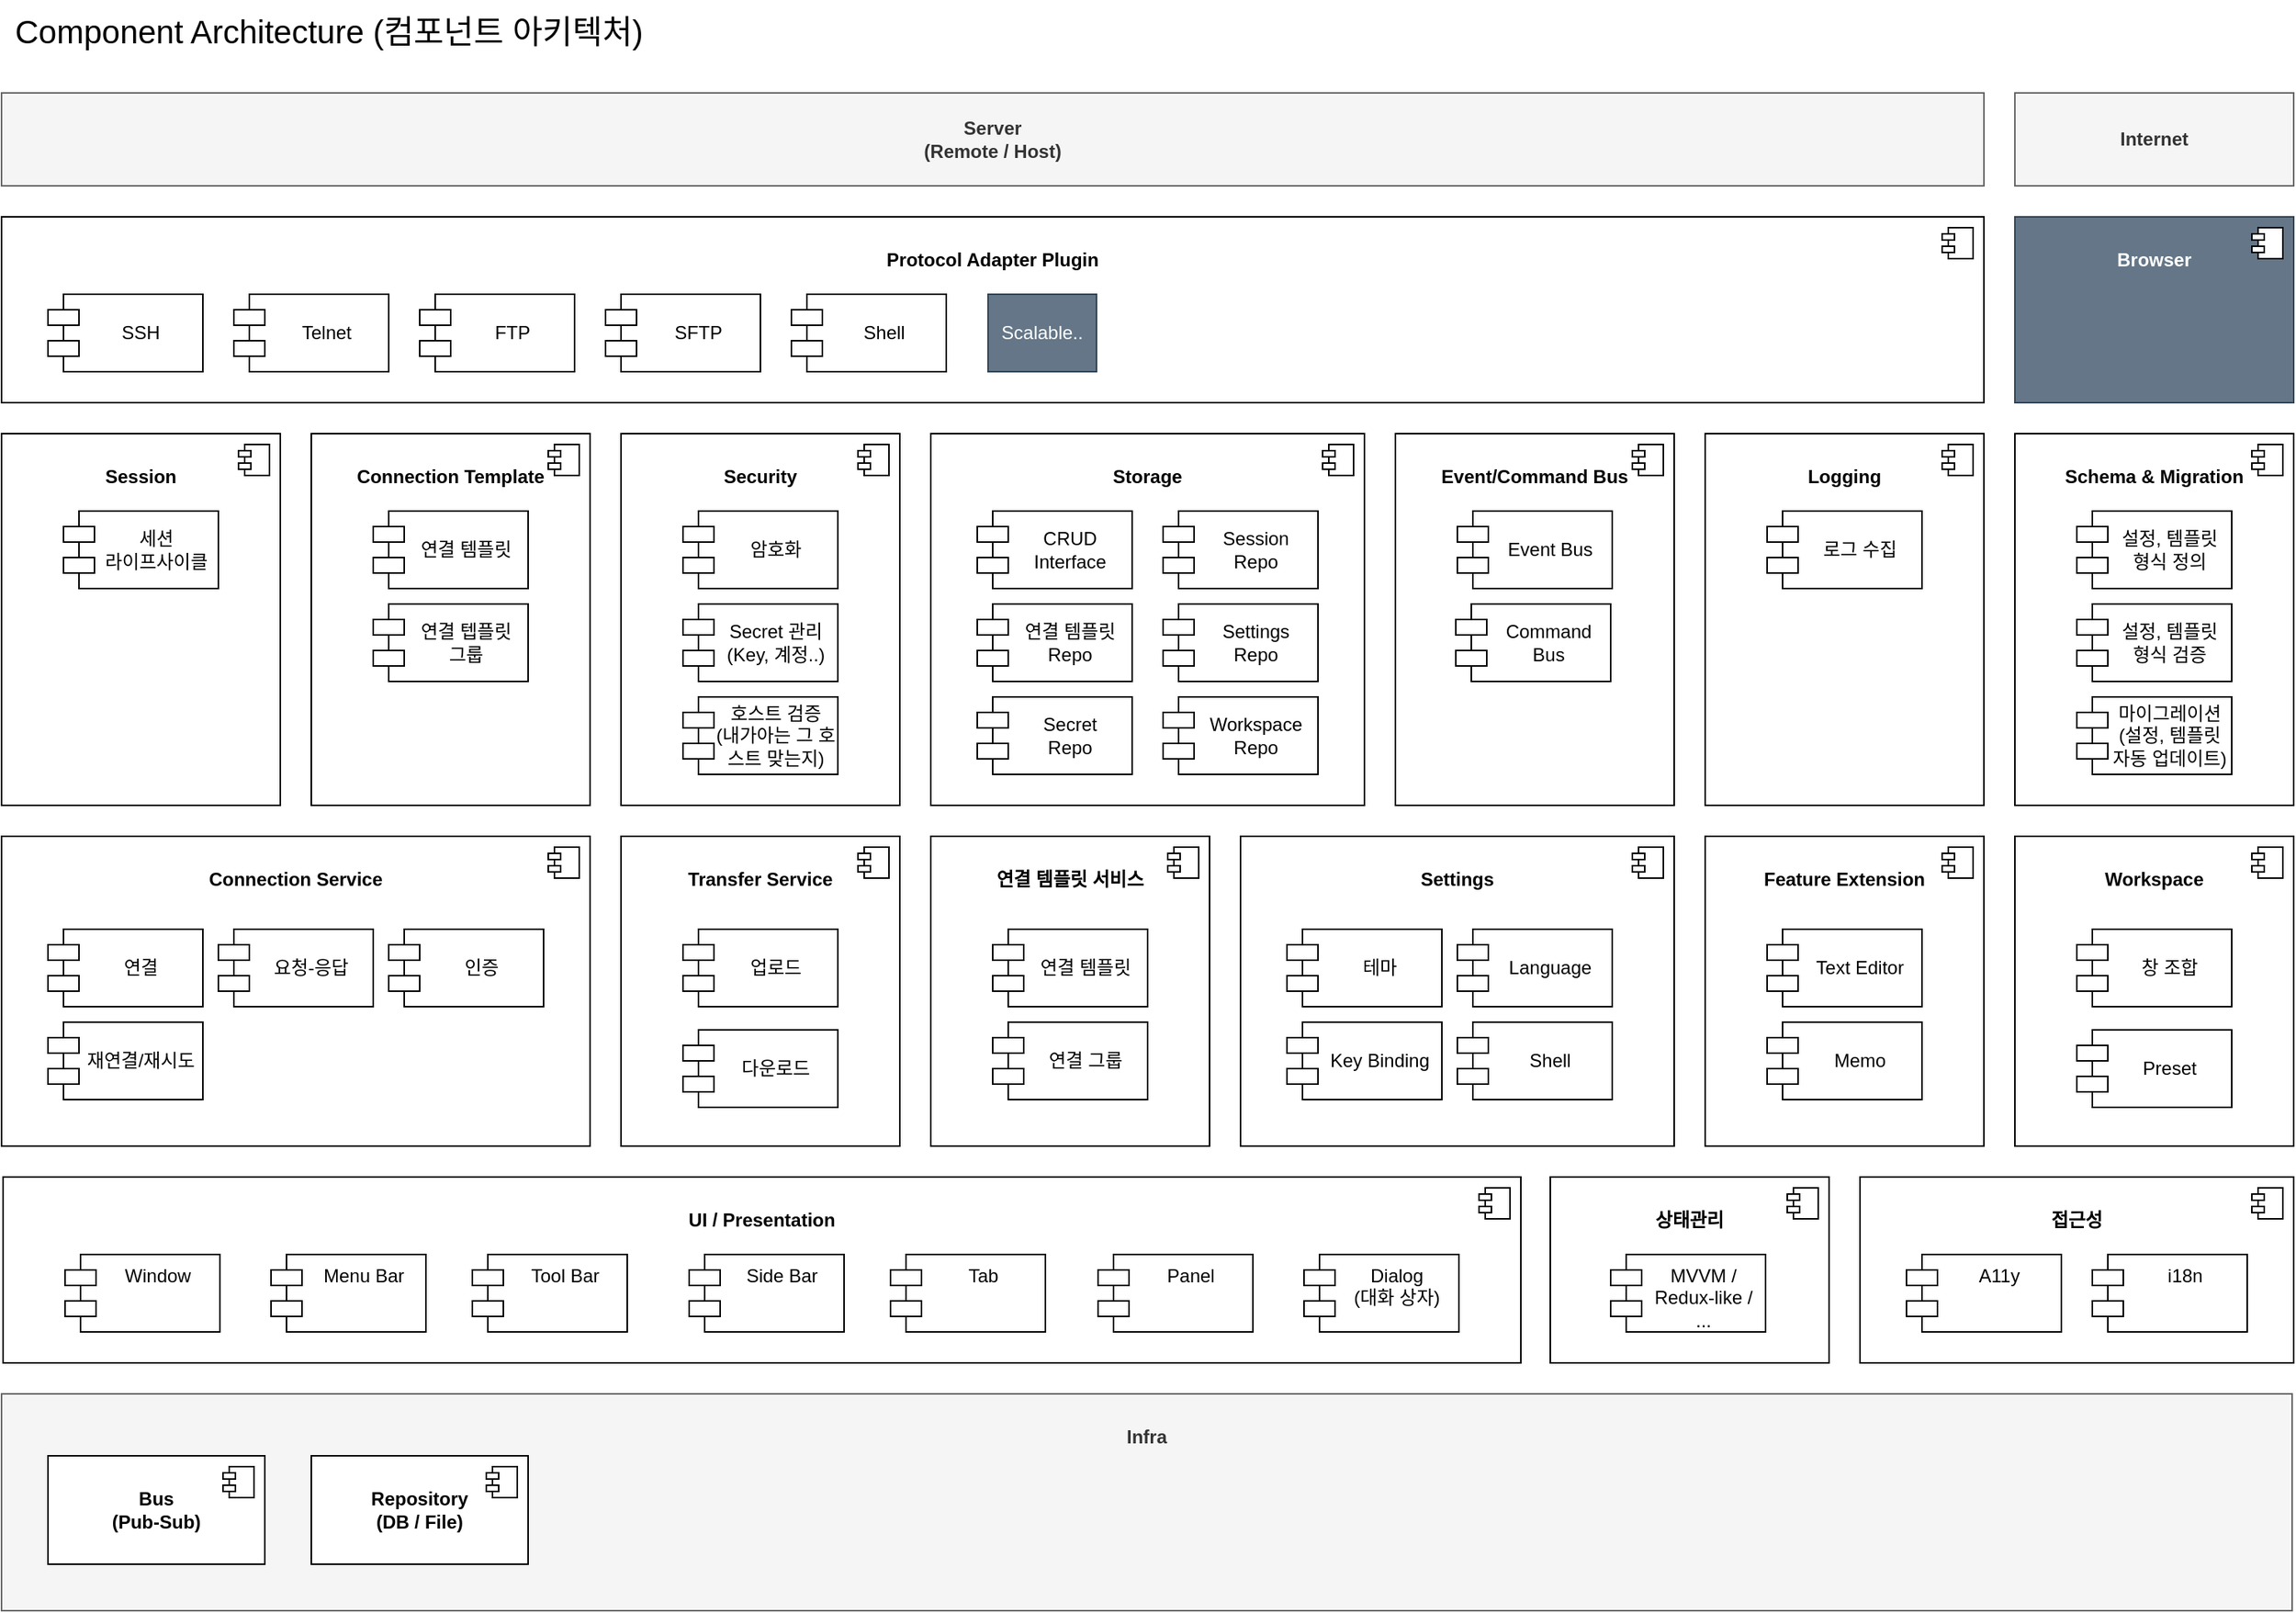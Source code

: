 <mxfile version="28.0.4">
  <diagram name="Components" id="MQLZklIZZMq7llc1gagY">
    <mxGraphModel dx="1502" dy="1112" grid="1" gridSize="10" guides="1" tooltips="1" connect="1" arrows="1" fold="1" page="1" pageScale="1" pageWidth="827" pageHeight="1169" math="0" shadow="0">
      <root>
        <mxCell id="0" />
        <mxCell id="1" parent="0" />
        <mxCell id="J1sC5kWRdP0H1oGyTM4w-25" value="&lt;div&gt;&lt;b&gt;&lt;br&gt;&lt;/b&gt;&lt;/div&gt;&lt;b&gt;Workspace&lt;/b&gt;" style="html=1;dropTarget=0;whiteSpace=wrap;verticalAlign=top;" parent="1" vertex="1">
          <mxGeometry x="1420" y="580" width="180" height="200" as="geometry" />
        </mxCell>
        <mxCell id="J1sC5kWRdP0H1oGyTM4w-26" value="" style="shape=module;jettyWidth=8;jettyHeight=4;" parent="J1sC5kWRdP0H1oGyTM4w-25" vertex="1">
          <mxGeometry x="1" width="20" height="20" relative="1" as="geometry">
            <mxPoint x="-27" y="7" as="offset" />
          </mxGeometry>
        </mxCell>
        <mxCell id="J1sC5kWRdP0H1oGyTM4w-7" value="&lt;div&gt;&lt;b&gt;&lt;br&gt;&lt;/b&gt;&lt;/div&gt;&lt;b&gt;Security&lt;/b&gt;" style="html=1;dropTarget=0;whiteSpace=wrap;verticalAlign=top;" parent="1" vertex="1">
          <mxGeometry x="520" y="320" width="180" height="240" as="geometry" />
        </mxCell>
        <mxCell id="J1sC5kWRdP0H1oGyTM4w-8" value="" style="shape=module;jettyWidth=8;jettyHeight=4;" parent="J1sC5kWRdP0H1oGyTM4w-7" vertex="1">
          <mxGeometry x="1" width="20" height="20" relative="1" as="geometry">
            <mxPoint x="-27" y="7" as="offset" />
          </mxGeometry>
        </mxCell>
        <mxCell id="OZHKn-iiB0ZqxL3_NoeR-4" value="&lt;div&gt;&lt;b&gt;&lt;br&gt;&lt;/b&gt;&lt;/div&gt;&lt;b&gt;Connection Template&lt;/b&gt;" style="html=1;dropTarget=0;whiteSpace=wrap;verticalAlign=top;" parent="1" vertex="1">
          <mxGeometry x="320" y="320" width="180" height="240" as="geometry" />
        </mxCell>
        <mxCell id="OZHKn-iiB0ZqxL3_NoeR-5" value="" style="shape=module;jettyWidth=8;jettyHeight=4;" parent="OZHKn-iiB0ZqxL3_NoeR-4" vertex="1">
          <mxGeometry x="1" width="20" height="20" relative="1" as="geometry">
            <mxPoint x="-27" y="7" as="offset" />
          </mxGeometry>
        </mxCell>
        <mxCell id="9NNrpIZ2RM2DyVKkmO5t-5" value="&lt;div&gt;&lt;b&gt;&lt;br&gt;&lt;/b&gt;&lt;/div&gt;&lt;b&gt;Protocol Adapter Plugin&lt;/b&gt;" style="html=1;dropTarget=0;whiteSpace=wrap;verticalAlign=top;" parent="1" vertex="1">
          <mxGeometry x="120" y="180" width="1280" height="120" as="geometry" />
        </mxCell>
        <mxCell id="9NNrpIZ2RM2DyVKkmO5t-6" value="" style="shape=module;jettyWidth=8;jettyHeight=4;" parent="9NNrpIZ2RM2DyVKkmO5t-5" vertex="1">
          <mxGeometry x="1" width="20" height="20" relative="1" as="geometry">
            <mxPoint x="-27" y="7" as="offset" />
          </mxGeometry>
        </mxCell>
        <mxCell id="9NNrpIZ2RM2DyVKkmO5t-7" value="&lt;b&gt;Server&lt;/b&gt;&lt;div&gt;&lt;b&gt;(Remote / Host)&lt;/b&gt;&lt;/div&gt;" style="rounded=0;whiteSpace=wrap;html=1;fillColor=#f5f5f5;fontColor=#333333;strokeColor=#666666;" parent="1" vertex="1">
          <mxGeometry x="120" y="100" width="1280" height="60" as="geometry" />
        </mxCell>
        <mxCell id="9NNrpIZ2RM2DyVKkmO5t-10" value="&lt;div&gt;&lt;b&gt;&lt;br&gt;&lt;/b&gt;&lt;/div&gt;&lt;b&gt;UI / Presentation&lt;/b&gt;" style="html=1;dropTarget=0;whiteSpace=wrap;verticalAlign=top;" parent="1" vertex="1">
          <mxGeometry x="121" y="800" width="980" height="120" as="geometry" />
        </mxCell>
        <mxCell id="9NNrpIZ2RM2DyVKkmO5t-11" value="" style="shape=module;jettyWidth=8;jettyHeight=4;" parent="9NNrpIZ2RM2DyVKkmO5t-10" vertex="1">
          <mxGeometry x="1" width="20" height="20" relative="1" as="geometry">
            <mxPoint x="-27" y="7" as="offset" />
          </mxGeometry>
        </mxCell>
        <mxCell id="9NNrpIZ2RM2DyVKkmO5t-13" value="Tab" style="shape=module;align=left;spacingLeft=20;align=center;verticalAlign=top;whiteSpace=wrap;html=1;" parent="1" vertex="1">
          <mxGeometry x="694" y="850" width="100" height="50" as="geometry" />
        </mxCell>
        <mxCell id="9NNrpIZ2RM2DyVKkmO5t-14" value="&lt;div&gt;&lt;b&gt;&lt;br&gt;&lt;/b&gt;&lt;/div&gt;&lt;b&gt;Storage&lt;/b&gt;" style="html=1;dropTarget=0;whiteSpace=wrap;verticalAlign=top;" parent="1" vertex="1">
          <mxGeometry x="720" y="320" width="280" height="240" as="geometry" />
        </mxCell>
        <mxCell id="9NNrpIZ2RM2DyVKkmO5t-15" value="" style="shape=module;jettyWidth=8;jettyHeight=4;" parent="9NNrpIZ2RM2DyVKkmO5t-14" vertex="1">
          <mxGeometry x="1" width="20" height="20" relative="1" as="geometry">
            <mxPoint x="-27" y="7" as="offset" />
          </mxGeometry>
        </mxCell>
        <mxCell id="9NNrpIZ2RM2DyVKkmO5t-19" value="SSH" style="shape=module;align=center;spacingLeft=20;align=center;verticalAlign=middle;whiteSpace=wrap;html=1;" parent="1" vertex="1">
          <mxGeometry x="150" y="230" width="100" height="50" as="geometry" />
        </mxCell>
        <mxCell id="9NNrpIZ2RM2DyVKkmO5t-20" value="FTP" style="shape=module;align=center;spacingLeft=20;align=center;verticalAlign=middle;whiteSpace=wrap;html=1;" parent="1" vertex="1">
          <mxGeometry x="390" y="230" width="100" height="50" as="geometry" />
        </mxCell>
        <mxCell id="9NNrpIZ2RM2DyVKkmO5t-21" value="Telnet" style="shape=module;align=center;spacingLeft=20;align=center;verticalAlign=middle;whiteSpace=wrap;html=1;" parent="1" vertex="1">
          <mxGeometry x="270" y="230" width="100" height="50" as="geometry" />
        </mxCell>
        <mxCell id="9NNrpIZ2RM2DyVKkmO5t-22" value="SFTP" style="shape=module;align=center;spacingLeft=20;align=center;verticalAlign=middle;whiteSpace=wrap;html=1;" parent="1" vertex="1">
          <mxGeometry x="510" y="230" width="100" height="50" as="geometry" />
        </mxCell>
        <mxCell id="9NNrpIZ2RM2DyVKkmO5t-23" value="Scalable.." style="rounded=0;whiteSpace=wrap;html=1;fillColor=#647687;strokeColor=#314354;fontColor=#ffffff;" parent="1" vertex="1">
          <mxGeometry x="757" y="230" width="70" height="50" as="geometry" />
        </mxCell>
        <mxCell id="9NNrpIZ2RM2DyVKkmO5t-24" value="&lt;div&gt;&lt;b&gt;&lt;br&gt;&lt;/b&gt;&lt;/div&gt;&lt;b&gt;Settings&lt;br&gt;&lt;/b&gt;" style="html=1;dropTarget=0;whiteSpace=wrap;verticalAlign=top;" parent="1" vertex="1">
          <mxGeometry x="920" y="580" width="280" height="200" as="geometry" />
        </mxCell>
        <mxCell id="9NNrpIZ2RM2DyVKkmO5t-25" value="" style="shape=module;jettyWidth=8;jettyHeight=4;" parent="9NNrpIZ2RM2DyVKkmO5t-24" vertex="1">
          <mxGeometry x="1" width="20" height="20" relative="1" as="geometry">
            <mxPoint x="-27" y="7" as="offset" />
          </mxGeometry>
        </mxCell>
        <mxCell id="9NNrpIZ2RM2DyVKkmO5t-26" value="Panel" style="shape=module;align=left;spacingLeft=20;align=center;verticalAlign=top;whiteSpace=wrap;html=1;" parent="1" vertex="1">
          <mxGeometry x="828" y="850" width="100" height="50" as="geometry" />
        </mxCell>
        <mxCell id="9NNrpIZ2RM2DyVKkmO5t-27" value="Menu Bar" style="shape=module;align=left;spacingLeft=20;align=center;verticalAlign=top;whiteSpace=wrap;html=1;" parent="1" vertex="1">
          <mxGeometry x="294" y="850" width="100" height="50" as="geometry" />
        </mxCell>
        <mxCell id="9NNrpIZ2RM2DyVKkmO5t-28" value="Tool Bar" style="shape=module;align=left;spacingLeft=20;align=center;verticalAlign=top;whiteSpace=wrap;html=1;" parent="1" vertex="1">
          <mxGeometry x="424" y="850" width="100" height="50" as="geometry" />
        </mxCell>
        <mxCell id="9NNrpIZ2RM2DyVKkmO5t-29" value="Side Bar" style="shape=module;align=left;spacingLeft=20;align=center;verticalAlign=top;whiteSpace=wrap;html=1;" parent="1" vertex="1">
          <mxGeometry x="564" y="850" width="100" height="50" as="geometry" />
        </mxCell>
        <mxCell id="9NNrpIZ2RM2DyVKkmO5t-30" value="Dialog&lt;div&gt;(대화 상자)&lt;/div&gt;" style="shape=module;align=left;spacingLeft=20;align=center;verticalAlign=top;whiteSpace=wrap;html=1;" parent="1" vertex="1">
          <mxGeometry x="961" y="850" width="100" height="50" as="geometry" />
        </mxCell>
        <mxCell id="9NNrpIZ2RM2DyVKkmO5t-31" value="&lt;div&gt;&lt;b&gt;&lt;br&gt;&lt;/b&gt;&lt;/div&gt;&lt;b&gt;Feature Extension&lt;/b&gt;" style="html=1;dropTarget=0;whiteSpace=wrap;verticalAlign=top;" parent="1" vertex="1">
          <mxGeometry x="1220" y="580" width="180" height="200" as="geometry" />
        </mxCell>
        <mxCell id="9NNrpIZ2RM2DyVKkmO5t-32" value="" style="shape=module;jettyWidth=8;jettyHeight=4;" parent="9NNrpIZ2RM2DyVKkmO5t-31" vertex="1">
          <mxGeometry x="1" width="20" height="20" relative="1" as="geometry">
            <mxPoint x="-27" y="7" as="offset" />
          </mxGeometry>
        </mxCell>
        <mxCell id="9NNrpIZ2RM2DyVKkmO5t-33" value="Text Editor" style="shape=module;align=center;spacingLeft=20;align=center;verticalAlign=middle;whiteSpace=wrap;html=1;" parent="1" vertex="1">
          <mxGeometry x="1260" y="640" width="100" height="50" as="geometry" />
        </mxCell>
        <mxCell id="9NNrpIZ2RM2DyVKkmO5t-34" value="연결 템플릿" style="shape=module;align=center;spacingLeft=20;align=center;verticalAlign=middle;whiteSpace=wrap;html=1;" parent="1" vertex="1">
          <mxGeometry x="360" y="370" width="100" height="50" as="geometry" />
        </mxCell>
        <mxCell id="9NNrpIZ2RM2DyVKkmO5t-35" value="Window" style="shape=module;align=left;spacingLeft=20;align=center;verticalAlign=top;whiteSpace=wrap;html=1;" parent="1" vertex="1">
          <mxGeometry x="161" y="850" width="100" height="50" as="geometry" />
        </mxCell>
        <mxCell id="9NNrpIZ2RM2DyVKkmO5t-36" value="Shell" style="shape=module;align=center;spacingLeft=20;align=center;verticalAlign=middle;whiteSpace=wrap;html=1;" parent="1" vertex="1">
          <mxGeometry x="630" y="230" width="100" height="50" as="geometry" />
        </mxCell>
        <mxCell id="9NNrpIZ2RM2DyVKkmO5t-37" value="&lt;div&gt;&lt;b&gt;&lt;br&gt;&lt;/b&gt;&lt;/div&gt;&lt;b&gt;Browser&lt;/b&gt;" style="html=1;dropTarget=0;whiteSpace=wrap;verticalAlign=top;fillColor=#647687;fontColor=#ffffff;strokeColor=#314354;" parent="1" vertex="1">
          <mxGeometry x="1420" y="180" width="180" height="120" as="geometry" />
        </mxCell>
        <mxCell id="9NNrpIZ2RM2DyVKkmO5t-38" value="" style="shape=module;jettyWidth=8;jettyHeight=4;" parent="9NNrpIZ2RM2DyVKkmO5t-37" vertex="1">
          <mxGeometry x="1" width="20" height="20" relative="1" as="geometry">
            <mxPoint x="-27" y="7" as="offset" />
          </mxGeometry>
        </mxCell>
        <mxCell id="9NNrpIZ2RM2DyVKkmO5t-39" value="&lt;b&gt;Internet&lt;/b&gt;" style="rounded=0;whiteSpace=wrap;html=1;fillColor=#f5f5f5;fontColor=#333333;strokeColor=#666666;" parent="1" vertex="1">
          <mxGeometry x="1420" y="100" width="180" height="60" as="geometry" />
        </mxCell>
        <mxCell id="RarW4yGYk0_ELIp1-gD8-1" value="&lt;div&gt;테마&lt;/div&gt;" style="shape=module;align=center;spacingLeft=20;align=center;verticalAlign=middle;whiteSpace=wrap;html=1;" parent="1" vertex="1">
          <mxGeometry x="950" y="640" width="100" height="50" as="geometry" />
        </mxCell>
        <mxCell id="RarW4yGYk0_ELIp1-gD8-2" value="연결 템플릿&lt;div&gt;Repo&lt;/div&gt;" style="shape=module;align=center;spacingLeft=20;align=center;verticalAlign=middle;whiteSpace=wrap;html=1;" parent="1" vertex="1">
          <mxGeometry x="750" y="430" width="100" height="50" as="geometry" />
        </mxCell>
        <mxCell id="RarW4yGYk0_ELIp1-gD8-4" value="&lt;div&gt;&lt;b&gt;&lt;br&gt;&lt;/b&gt;&lt;/div&gt;&lt;b&gt;Connection Service&lt;/b&gt;" style="html=1;dropTarget=0;whiteSpace=wrap;verticalAlign=top;" parent="1" vertex="1">
          <mxGeometry x="120" y="580" width="380" height="200" as="geometry" />
        </mxCell>
        <mxCell id="RarW4yGYk0_ELIp1-gD8-5" value="" style="shape=module;jettyWidth=8;jettyHeight=4;" parent="RarW4yGYk0_ELIp1-gD8-4" vertex="1">
          <mxGeometry x="1" width="20" height="20" relative="1" as="geometry">
            <mxPoint x="-27" y="7" as="offset" />
          </mxGeometry>
        </mxCell>
        <mxCell id="RarW4yGYk0_ELIp1-gD8-6" value="연결" style="shape=module;align=center;spacingLeft=20;align=center;verticalAlign=middle;whiteSpace=wrap;html=1;" parent="1" vertex="1">
          <mxGeometry x="150" y="640" width="100" height="50" as="geometry" />
        </mxCell>
        <mxCell id="RarW4yGYk0_ELIp1-gD8-7" value="요청-응답" style="shape=module;align=center;spacingLeft=20;align=center;verticalAlign=middle;whiteSpace=wrap;html=1;" parent="1" vertex="1">
          <mxGeometry x="260" y="640" width="100" height="50" as="geometry" />
        </mxCell>
        <mxCell id="RarW4yGYk0_ELIp1-gD8-13" value="CRUD&lt;div&gt;Interface&lt;/div&gt;" style="shape=module;align=center;spacingLeft=20;align=center;verticalAlign=middle;whiteSpace=wrap;html=1;" parent="1" vertex="1">
          <mxGeometry x="750" y="370" width="100" height="50" as="geometry" />
        </mxCell>
        <mxCell id="OZHKn-iiB0ZqxL3_NoeR-1" value="Memo" style="shape=module;align=center;spacingLeft=20;align=center;verticalAlign=middle;whiteSpace=wrap;html=1;" parent="1" vertex="1">
          <mxGeometry x="1260" y="700" width="100" height="50" as="geometry" />
        </mxCell>
        <mxCell id="OZHKn-iiB0ZqxL3_NoeR-8" value="창 조합" style="shape=module;align=center;spacingLeft=20;align=center;verticalAlign=middle;whiteSpace=wrap;html=1;" parent="1" vertex="1">
          <mxGeometry x="1460" y="640" width="100" height="50" as="geometry" />
        </mxCell>
        <mxCell id="OZHKn-iiB0ZqxL3_NoeR-10" value="Preset" style="shape=module;align=center;spacingLeft=20;align=center;verticalAlign=middle;whiteSpace=wrap;html=1;" parent="1" vertex="1">
          <mxGeometry x="1460" y="705" width="100" height="50" as="geometry" />
        </mxCell>
        <mxCell id="OZHKn-iiB0ZqxL3_NoeR-17" value="Language" style="shape=module;align=center;spacingLeft=20;align=center;verticalAlign=middle;whiteSpace=wrap;html=1;" parent="1" vertex="1">
          <mxGeometry x="1060" y="640" width="100" height="50" as="geometry" />
        </mxCell>
        <mxCell id="OZHKn-iiB0ZqxL3_NoeR-18" value="인증" style="shape=module;align=center;spacingLeft=20;align=center;verticalAlign=middle;whiteSpace=wrap;html=1;" parent="1" vertex="1">
          <mxGeometry x="370" y="640" width="100" height="50" as="geometry" />
        </mxCell>
        <mxCell id="OZHKn-iiB0ZqxL3_NoeR-19" value="암호화" style="shape=module;align=center;spacingLeft=20;align=center;verticalAlign=middle;whiteSpace=wrap;html=1;" parent="1" vertex="1">
          <mxGeometry x="560" y="370" width="100" height="50" as="geometry" />
        </mxCell>
        <mxCell id="OZHKn-iiB0ZqxL3_NoeR-24" value="&lt;div&gt;&lt;b&gt;&lt;br&gt;&lt;/b&gt;&lt;/div&gt;&lt;b&gt;Logging&lt;/b&gt;" style="html=1;dropTarget=0;whiteSpace=wrap;verticalAlign=top;" parent="1" vertex="1">
          <mxGeometry x="1220" y="320" width="180" height="240" as="geometry" />
        </mxCell>
        <mxCell id="OZHKn-iiB0ZqxL3_NoeR-25" value="" style="shape=module;jettyWidth=8;jettyHeight=4;" parent="OZHKn-iiB0ZqxL3_NoeR-24" vertex="1">
          <mxGeometry x="1" width="20" height="20" relative="1" as="geometry">
            <mxPoint x="-27" y="7" as="offset" />
          </mxGeometry>
        </mxCell>
        <mxCell id="OZHKn-iiB0ZqxL3_NoeR-26" value="로그 수집" style="shape=module;align=center;spacingLeft=20;align=center;verticalAlign=middle;whiteSpace=wrap;html=1;" parent="1" vertex="1">
          <mxGeometry x="1260" y="370" width="100" height="50" as="geometry" />
        </mxCell>
        <mxCell id="Myc0yTwodoy8x-RPiVV--1" value="&lt;div&gt;Shell&lt;/div&gt;" style="shape=module;align=center;spacingLeft=20;align=center;verticalAlign=middle;whiteSpace=wrap;html=1;" parent="1" vertex="1">
          <mxGeometry x="1060" y="700" width="100" height="50" as="geometry" />
        </mxCell>
        <mxCell id="Myc0yTwodoy8x-RPiVV--4" value="Key Binding" style="shape=module;align=center;spacingLeft=20;align=center;verticalAlign=middle;whiteSpace=wrap;html=1;" parent="1" vertex="1">
          <mxGeometry x="950" y="700" width="100" height="50" as="geometry" />
        </mxCell>
        <mxCell id="J1sC5kWRdP0H1oGyTM4w-3" value="&lt;div&gt;&lt;b&gt;&lt;br&gt;&lt;/b&gt;&lt;/div&gt;&lt;b&gt;Session&lt;/b&gt;" style="html=1;dropTarget=0;whiteSpace=wrap;verticalAlign=top;" parent="1" vertex="1">
          <mxGeometry x="120" y="320" width="180" height="240" as="geometry" />
        </mxCell>
        <mxCell id="J1sC5kWRdP0H1oGyTM4w-4" value="" style="shape=module;jettyWidth=8;jettyHeight=4;" parent="J1sC5kWRdP0H1oGyTM4w-3" vertex="1">
          <mxGeometry x="1" width="20" height="20" relative="1" as="geometry">
            <mxPoint x="-27" y="7" as="offset" />
          </mxGeometry>
        </mxCell>
        <mxCell id="J1sC5kWRdP0H1oGyTM4w-6" value="세션&lt;div&gt;라이프사이클&lt;/div&gt;" style="shape=module;align=center;spacingLeft=20;align=center;verticalAlign=middle;whiteSpace=wrap;html=1;" parent="1" vertex="1">
          <mxGeometry x="160" y="370" width="100" height="50" as="geometry" />
        </mxCell>
        <mxCell id="J1sC5kWRdP0H1oGyTM4w-10" value="연결 텝플릿&lt;div&gt;그룹&lt;/div&gt;" style="shape=module;align=center;spacingLeft=20;align=center;verticalAlign=middle;whiteSpace=wrap;html=1;" parent="1" vertex="1">
          <mxGeometry x="360" y="430" width="100" height="50" as="geometry" />
        </mxCell>
        <mxCell id="J1sC5kWRdP0H1oGyTM4w-11" value="Secret 관리&lt;div&gt;(Key, 계정..)&lt;/div&gt;" style="shape=module;align=center;spacingLeft=20;align=center;verticalAlign=middle;whiteSpace=wrap;html=1;" parent="1" vertex="1">
          <mxGeometry x="560" y="430" width="100" height="50" as="geometry" />
        </mxCell>
        <mxCell id="J1sC5kWRdP0H1oGyTM4w-13" value="&lt;div&gt;&lt;b&gt;&lt;br&gt;&lt;/b&gt;&lt;/div&gt;&lt;b&gt;Event/Command Bus&lt;/b&gt;" style="html=1;dropTarget=0;whiteSpace=wrap;verticalAlign=top;" parent="1" vertex="1">
          <mxGeometry x="1020" y="320" width="180" height="240" as="geometry" />
        </mxCell>
        <mxCell id="J1sC5kWRdP0H1oGyTM4w-14" value="" style="shape=module;jettyWidth=8;jettyHeight=4;" parent="J1sC5kWRdP0H1oGyTM4w-13" vertex="1">
          <mxGeometry x="1" width="20" height="20" relative="1" as="geometry">
            <mxPoint x="-27" y="7" as="offset" />
          </mxGeometry>
        </mxCell>
        <mxCell id="J1sC5kWRdP0H1oGyTM4w-15" value="Event Bus" style="shape=module;align=center;spacingLeft=20;align=center;verticalAlign=middle;whiteSpace=wrap;html=1;" parent="1" vertex="1">
          <mxGeometry x="1060" y="370" width="100" height="50" as="geometry" />
        </mxCell>
        <mxCell id="J1sC5kWRdP0H1oGyTM4w-16" value="Secret&lt;div&gt;Repo&lt;/div&gt;" style="shape=module;align=center;spacingLeft=20;align=center;verticalAlign=middle;whiteSpace=wrap;html=1;" parent="1" vertex="1">
          <mxGeometry x="750" y="490" width="100" height="50" as="geometry" />
        </mxCell>
        <mxCell id="J1sC5kWRdP0H1oGyTM4w-17" value="Workspace&lt;br&gt;&lt;div&gt;Repo&lt;/div&gt;" style="shape=module;align=center;spacingLeft=20;align=center;verticalAlign=middle;whiteSpace=wrap;html=1;" parent="1" vertex="1">
          <mxGeometry x="870" y="490" width="100" height="50" as="geometry" />
        </mxCell>
        <mxCell id="J1sC5kWRdP0H1oGyTM4w-18" value="Settings&lt;div&gt;Repo&lt;/div&gt;" style="shape=module;align=center;spacingLeft=20;align=center;verticalAlign=middle;whiteSpace=wrap;html=1;" parent="1" vertex="1">
          <mxGeometry x="870" y="430" width="100" height="50" as="geometry" />
        </mxCell>
        <mxCell id="J1sC5kWRdP0H1oGyTM4w-19" value="Command&lt;div&gt;Bus&lt;/div&gt;" style="shape=module;align=center;spacingLeft=20;align=center;verticalAlign=middle;whiteSpace=wrap;html=1;" parent="1" vertex="1">
          <mxGeometry x="1059" y="430" width="100" height="50" as="geometry" />
        </mxCell>
        <mxCell id="J1sC5kWRdP0H1oGyTM4w-21" value="&lt;div&gt;&lt;b&gt;&lt;br&gt;&lt;/b&gt;&lt;/div&gt;&lt;b&gt;Transfer Service&lt;/b&gt;" style="html=1;dropTarget=0;whiteSpace=wrap;verticalAlign=top;" parent="1" vertex="1">
          <mxGeometry x="520" y="580" width="180" height="200" as="geometry" />
        </mxCell>
        <mxCell id="J1sC5kWRdP0H1oGyTM4w-22" value="" style="shape=module;jettyWidth=8;jettyHeight=4;" parent="J1sC5kWRdP0H1oGyTM4w-21" vertex="1">
          <mxGeometry x="1" width="20" height="20" relative="1" as="geometry">
            <mxPoint x="-27" y="7" as="offset" />
          </mxGeometry>
        </mxCell>
        <mxCell id="J1sC5kWRdP0H1oGyTM4w-23" value="업로드" style="shape=module;align=center;spacingLeft=20;align=center;verticalAlign=middle;whiteSpace=wrap;html=1;" parent="1" vertex="1">
          <mxGeometry x="560" y="640" width="100" height="50" as="geometry" />
        </mxCell>
        <mxCell id="J1sC5kWRdP0H1oGyTM4w-24" value="다운로드" style="shape=module;align=center;spacingLeft=20;align=center;verticalAlign=middle;whiteSpace=wrap;html=1;" parent="1" vertex="1">
          <mxGeometry x="560" y="705" width="100" height="50" as="geometry" />
        </mxCell>
        <mxCell id="J1sC5kWRdP0H1oGyTM4w-27" value="&lt;div&gt;&lt;b&gt;&lt;br&gt;&lt;/b&gt;&lt;/div&gt;&lt;b&gt;연결 템플릿 서비스&lt;/b&gt;" style="html=1;dropTarget=0;whiteSpace=wrap;verticalAlign=top;" parent="1" vertex="1">
          <mxGeometry x="720" y="580" width="180" height="200" as="geometry" />
        </mxCell>
        <mxCell id="J1sC5kWRdP0H1oGyTM4w-28" value="" style="shape=module;jettyWidth=8;jettyHeight=4;" parent="J1sC5kWRdP0H1oGyTM4w-27" vertex="1">
          <mxGeometry x="1" width="20" height="20" relative="1" as="geometry">
            <mxPoint x="-27" y="7" as="offset" />
          </mxGeometry>
        </mxCell>
        <mxCell id="J1sC5kWRdP0H1oGyTM4w-29" value="호스트 검증&lt;div&gt;(내가아는 그 호스트 맞는지)&lt;/div&gt;" style="shape=module;align=center;spacingLeft=20;align=center;verticalAlign=middle;whiteSpace=wrap;html=1;" parent="1" vertex="1">
          <mxGeometry x="560" y="490" width="100" height="50" as="geometry" />
        </mxCell>
        <mxCell id="J1sC5kWRdP0H1oGyTM4w-30" value="Session&lt;div&gt;Repo&lt;/div&gt;" style="shape=module;align=center;spacingLeft=20;align=center;verticalAlign=middle;whiteSpace=wrap;html=1;" parent="1" vertex="1">
          <mxGeometry x="870" y="370" width="100" height="50" as="geometry" />
        </mxCell>
        <mxCell id="J1sC5kWRdP0H1oGyTM4w-31" value="&lt;div&gt;&lt;b&gt;&lt;br&gt;&lt;/b&gt;&lt;/div&gt;&lt;b&gt;Schema &amp;amp; Migration&lt;/b&gt;" style="html=1;dropTarget=0;whiteSpace=wrap;verticalAlign=top;" parent="1" vertex="1">
          <mxGeometry x="1420" y="320" width="180" height="240" as="geometry" />
        </mxCell>
        <mxCell id="J1sC5kWRdP0H1oGyTM4w-32" value="" style="shape=module;jettyWidth=8;jettyHeight=4;" parent="J1sC5kWRdP0H1oGyTM4w-31" vertex="1">
          <mxGeometry x="1" width="20" height="20" relative="1" as="geometry">
            <mxPoint x="-27" y="7" as="offset" />
          </mxGeometry>
        </mxCell>
        <mxCell id="J1sC5kWRdP0H1oGyTM4w-33" value="설정, 템플릿&lt;div&gt;형식 정의&lt;/div&gt;" style="shape=module;align=center;spacingLeft=20;align=center;verticalAlign=middle;whiteSpace=wrap;html=1;" parent="1" vertex="1">
          <mxGeometry x="1460" y="370" width="100" height="50" as="geometry" />
        </mxCell>
        <mxCell id="J1sC5kWRdP0H1oGyTM4w-34" value="설정, 템플릿&lt;div&gt;형식 검증&lt;/div&gt;" style="shape=module;align=center;spacingLeft=20;align=center;verticalAlign=middle;whiteSpace=wrap;html=1;" parent="1" vertex="1">
          <mxGeometry x="1460" y="430" width="100" height="50" as="geometry" />
        </mxCell>
        <mxCell id="J1sC5kWRdP0H1oGyTM4w-35" value="마이그레이션&lt;div&gt;(설정, 템플릿 자동 업데이트)&lt;/div&gt;" style="shape=module;align=center;spacingLeft=20;align=center;verticalAlign=middle;whiteSpace=wrap;html=1;" parent="1" vertex="1">
          <mxGeometry x="1460" y="490" width="100" height="50" as="geometry" />
        </mxCell>
        <mxCell id="J1sC5kWRdP0H1oGyTM4w-36" value="재연결/재시도" style="shape=module;align=center;spacingLeft=20;align=center;verticalAlign=middle;whiteSpace=wrap;html=1;" parent="1" vertex="1">
          <mxGeometry x="150" y="700" width="100" height="50" as="geometry" />
        </mxCell>
        <mxCell id="J1sC5kWRdP0H1oGyTM4w-37" value="&lt;div&gt;&lt;b&gt;&lt;br&gt;&lt;/b&gt;&lt;/div&gt;&lt;b&gt;상태관리&lt;/b&gt;" style="html=1;dropTarget=0;whiteSpace=wrap;verticalAlign=top;" parent="1" vertex="1">
          <mxGeometry x="1120" y="800" width="180" height="120" as="geometry" />
        </mxCell>
        <mxCell id="J1sC5kWRdP0H1oGyTM4w-38" value="" style="shape=module;jettyWidth=8;jettyHeight=4;" parent="J1sC5kWRdP0H1oGyTM4w-37" vertex="1">
          <mxGeometry x="1" width="20" height="20" relative="1" as="geometry">
            <mxPoint x="-27" y="7" as="offset" />
          </mxGeometry>
        </mxCell>
        <mxCell id="J1sC5kWRdP0H1oGyTM4w-39" value="MVVM /&lt;div&gt;Redux-like /&lt;/div&gt;&lt;div&gt;...&lt;/div&gt;" style="shape=module;align=left;spacingLeft=20;align=center;verticalAlign=top;whiteSpace=wrap;html=1;" parent="1" vertex="1">
          <mxGeometry x="1159" y="850" width="100" height="50" as="geometry" />
        </mxCell>
        <mxCell id="J1sC5kWRdP0H1oGyTM4w-40" value="&lt;div&gt;&lt;b&gt;&lt;br&gt;&lt;/b&gt;&lt;/div&gt;&lt;b&gt;접근성&lt;/b&gt;" style="html=1;dropTarget=0;whiteSpace=wrap;verticalAlign=top;" parent="1" vertex="1">
          <mxGeometry x="1320" y="800" width="280" height="120" as="geometry" />
        </mxCell>
        <mxCell id="J1sC5kWRdP0H1oGyTM4w-41" value="" style="shape=module;jettyWidth=8;jettyHeight=4;" parent="J1sC5kWRdP0H1oGyTM4w-40" vertex="1">
          <mxGeometry x="1" width="20" height="20" relative="1" as="geometry">
            <mxPoint x="-27" y="7" as="offset" />
          </mxGeometry>
        </mxCell>
        <mxCell id="J1sC5kWRdP0H1oGyTM4w-42" value="A11y" style="shape=module;align=left;spacingLeft=20;align=center;verticalAlign=top;whiteSpace=wrap;html=1;" parent="1" vertex="1">
          <mxGeometry x="1350" y="850" width="100" height="50" as="geometry" />
        </mxCell>
        <mxCell id="J1sC5kWRdP0H1oGyTM4w-43" value="i18n" style="shape=module;align=left;spacingLeft=20;align=center;verticalAlign=top;whiteSpace=wrap;html=1;" parent="1" vertex="1">
          <mxGeometry x="1470" y="850" width="100" height="50" as="geometry" />
        </mxCell>
        <mxCell id="J1sC5kWRdP0H1oGyTM4w-45" value="연결 템플릿" style="shape=module;align=center;spacingLeft=20;align=center;verticalAlign=middle;whiteSpace=wrap;html=1;" parent="1" vertex="1">
          <mxGeometry x="760" y="640" width="100" height="50" as="geometry" />
        </mxCell>
        <mxCell id="J1sC5kWRdP0H1oGyTM4w-46" value="연결 그룹" style="shape=module;align=center;spacingLeft=20;align=center;verticalAlign=middle;whiteSpace=wrap;html=1;" parent="1" vertex="1">
          <mxGeometry x="760" y="700" width="100" height="50" as="geometry" />
        </mxCell>
        <mxCell id="J1sC5kWRdP0H1oGyTM4w-47" value="&lt;div&gt;&lt;b&gt;&lt;br&gt;&lt;/b&gt;&lt;/div&gt;&lt;b&gt;Infra&lt;/b&gt;" style="rounded=0;whiteSpace=wrap;html=1;fillColor=#f5f5f5;fontColor=#333333;strokeColor=#666666;verticalAlign=top;" parent="1" vertex="1">
          <mxGeometry x="120" y="940" width="1479" height="140" as="geometry" />
        </mxCell>
        <mxCell id="J1sC5kWRdP0H1oGyTM4w-49" value="&lt;div&gt;&lt;b&gt;&lt;br&gt;&lt;/b&gt;&lt;/div&gt;&lt;b&gt;Bus&lt;/b&gt;&lt;div&gt;&lt;b&gt;(Pub-Sub)&lt;/b&gt;&lt;/div&gt;" style="html=1;dropTarget=0;whiteSpace=wrap;verticalAlign=top;" parent="1" vertex="1">
          <mxGeometry x="150" y="980" width="140" height="70" as="geometry" />
        </mxCell>
        <mxCell id="J1sC5kWRdP0H1oGyTM4w-50" value="" style="shape=module;jettyWidth=8;jettyHeight=4;" parent="J1sC5kWRdP0H1oGyTM4w-49" vertex="1">
          <mxGeometry x="1" width="20" height="20" relative="1" as="geometry">
            <mxPoint x="-27" y="7" as="offset" />
          </mxGeometry>
        </mxCell>
        <mxCell id="J1sC5kWRdP0H1oGyTM4w-51" value="&lt;div&gt;&lt;b&gt;&lt;br&gt;&lt;/b&gt;&lt;/div&gt;&lt;b&gt;Repository&lt;/b&gt;&lt;br&gt;&lt;div&gt;&lt;b&gt;(DB / File)&lt;/b&gt;&lt;/div&gt;" style="html=1;dropTarget=0;whiteSpace=wrap;verticalAlign=top;" parent="1" vertex="1">
          <mxGeometry x="320" y="980" width="140" height="70" as="geometry" />
        </mxCell>
        <mxCell id="J1sC5kWRdP0H1oGyTM4w-52" value="" style="shape=module;jettyWidth=8;jettyHeight=4;" parent="J1sC5kWRdP0H1oGyTM4w-51" vertex="1">
          <mxGeometry x="1" width="20" height="20" relative="1" as="geometry">
            <mxPoint x="-27" y="7" as="offset" />
          </mxGeometry>
        </mxCell>
        <mxCell id="y9rzi_l-2-UH2jsATAne-1" value="Component Architecture (컴포넌트 아키텍처)" style="text;html=1;align=center;verticalAlign=middle;resizable=0;points=[];autosize=1;strokeColor=none;fillColor=none;fontSize=21;" vertex="1" parent="1">
          <mxGeometry x="121" y="40" width="420" height="40" as="geometry" />
        </mxCell>
      </root>
    </mxGraphModel>
  </diagram>
</mxfile>
